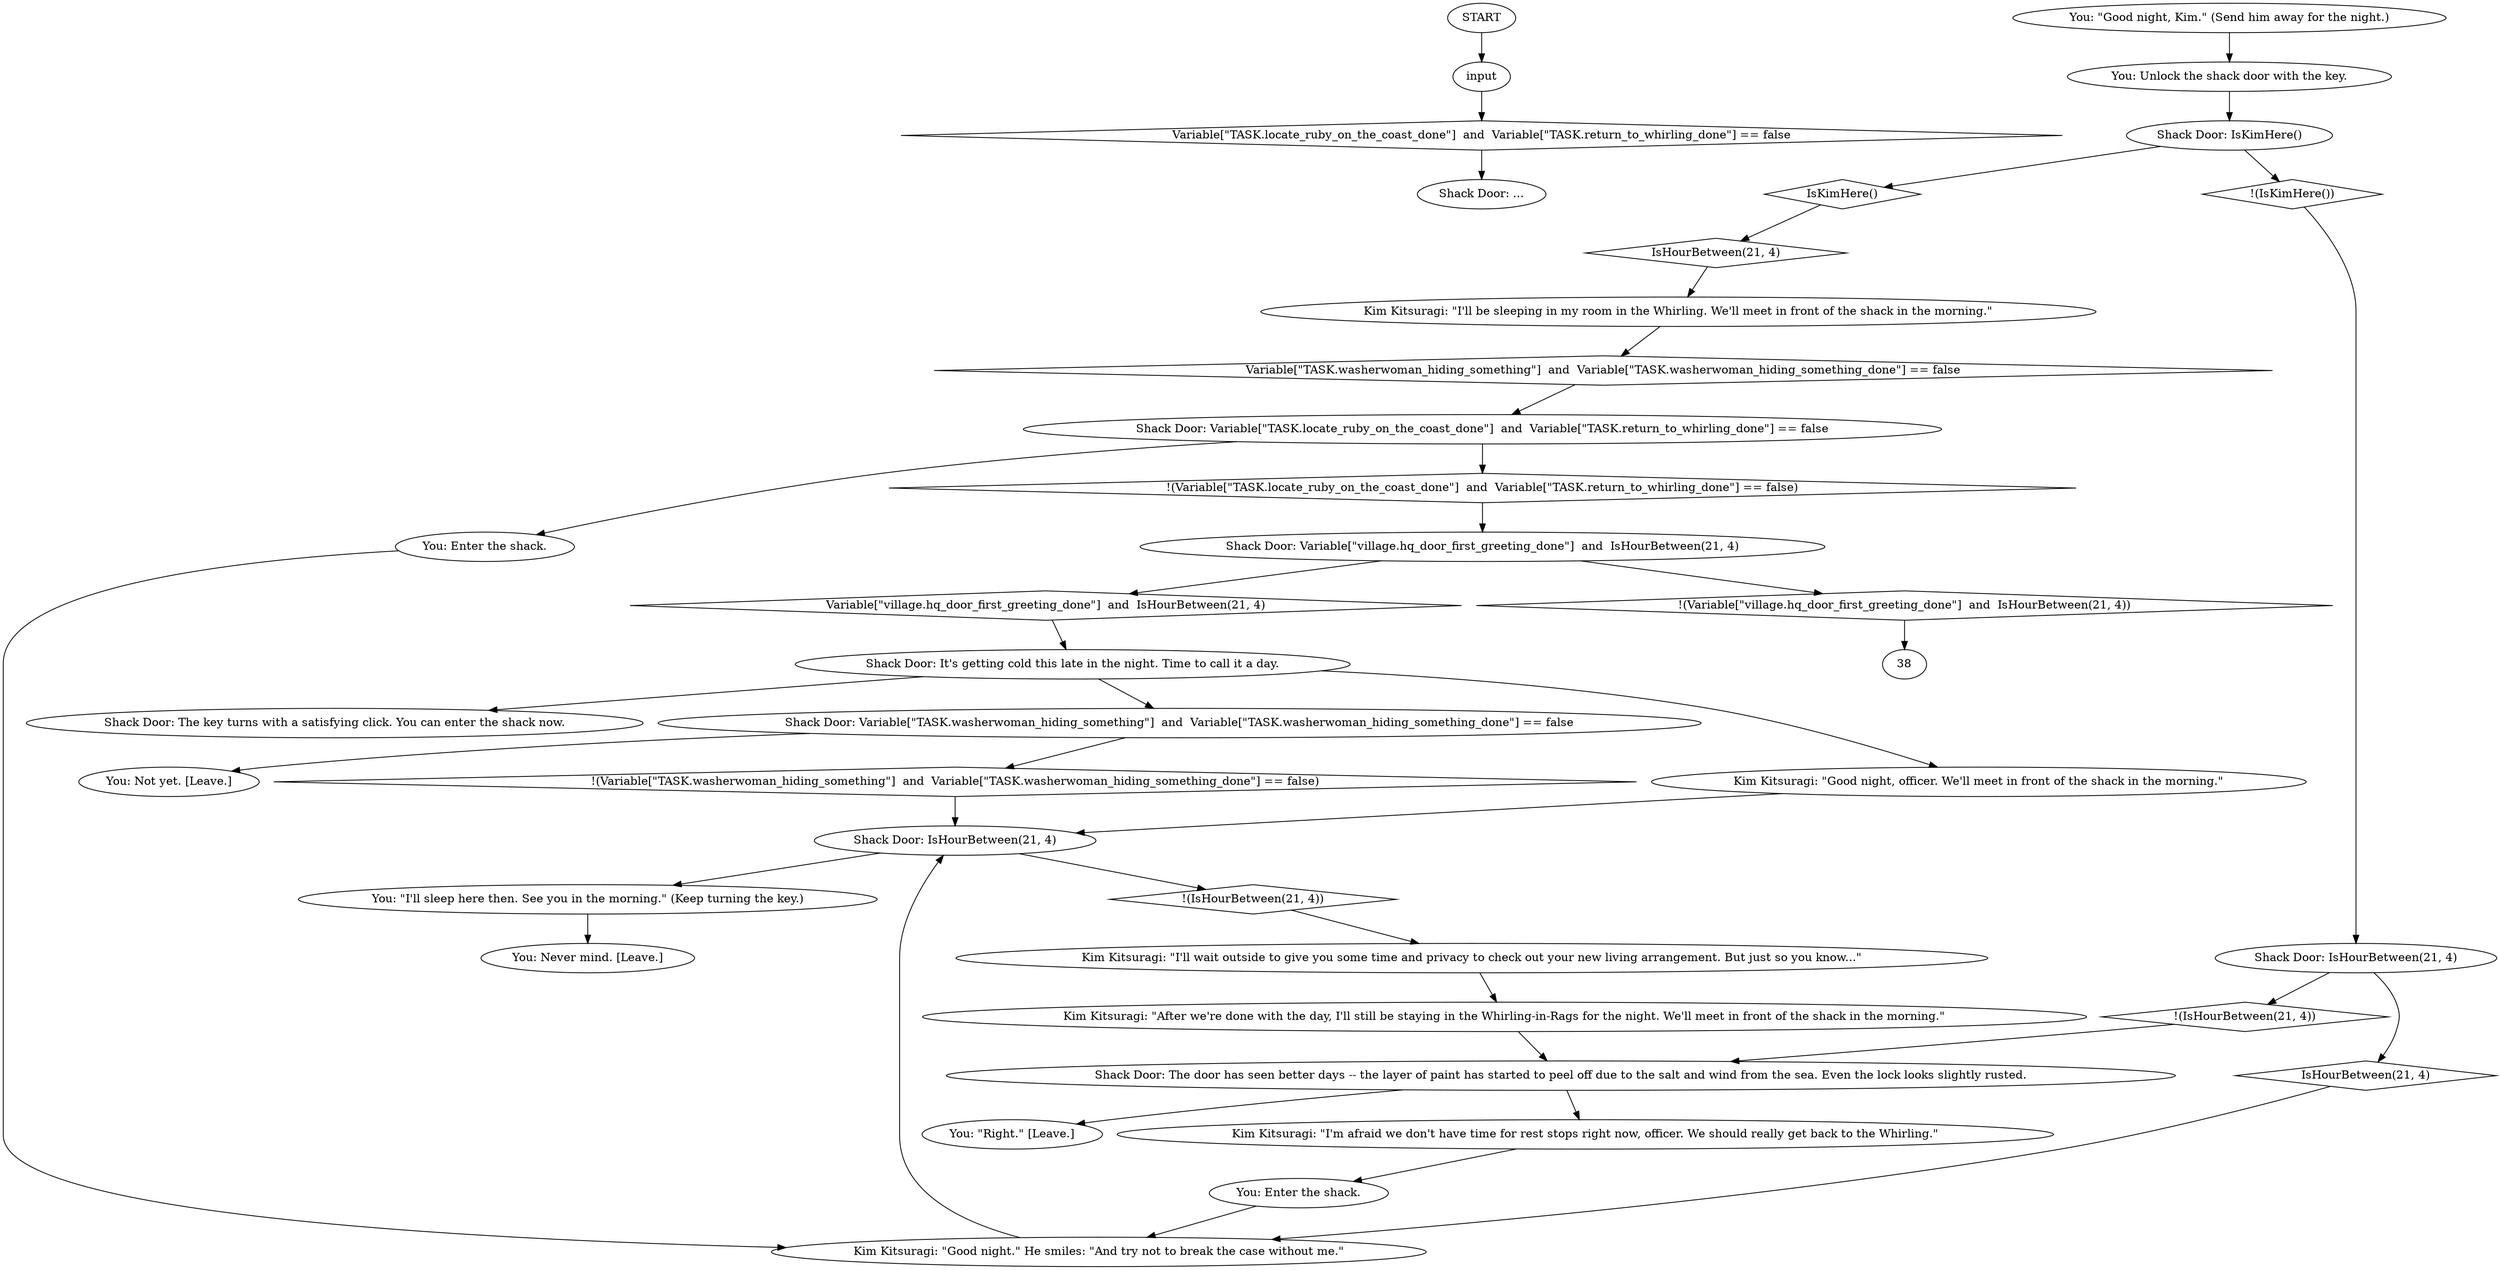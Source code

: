 # VILLAGE / SHACK DOOR
# The shack door dialogue, if you have gained access to the shack where you can sleep. It's locked until you get it from the Washerwoman.
# ==================================================
digraph G {
	  0 [label="START"];
	  1 [label="input"];
	  2 [label="Shack Door: Variable[\"village.hq_door_first_greeting_done\"]  and  IsHourBetween(21, 4)"];
	  3 [label="Variable[\"village.hq_door_first_greeting_done\"]  and  IsHourBetween(21, 4)", shape=diamond];
	  4 [label="!(Variable[\"village.hq_door_first_greeting_done\"]  and  IsHourBetween(21, 4))", shape=diamond];
	  5 [label="Shack Door: It's getting cold this late in the night. Time to call it a day."];
	  6 [label="Shack Door: IsKimHere()"];
	  7 [label="IsKimHere()", shape=diamond];
	  8 [label="!(IsKimHere())", shape=diamond];
	  9 [label="Kim Kitsuragi: \"I'll wait outside to give you some time and privacy to check out your new living arrangement. But just so you know...\""];
	  10 [label="Kim Kitsuragi: \"After we're done with the day, I'll still be staying in the Whirling-in-Rags for the night. We'll meet in front of the shack in the morning.\""];
	  11 [label="Kim Kitsuragi: \"I'll be sleeping in my room in the Whirling. We'll meet in front of the shack in the morning.\""];
	  12 [label="Shack Door: IsHourBetween(21, 4)"];
	  13 [label="IsHourBetween(21, 4)", shape=diamond];
	  14 [label="!(IsHourBetween(21, 4))", shape=diamond];
	  15 [label="You: \"Good night, Kim.\" (Send him away for the night.)"];
	  16 [label="Shack Door: Variable[\"TASK.washerwoman_hiding_something\"]  and  Variable[\"TASK.washerwoman_hiding_something_done\"] == false"];
	  17 [label="Variable[\"TASK.washerwoman_hiding_something\"]  and  Variable[\"TASK.washerwoman_hiding_something_done\"] == false", shape=diamond];
	  18 [label="!(Variable[\"TASK.washerwoman_hiding_something\"]  and  Variable[\"TASK.washerwoman_hiding_something_done\"] == false)", shape=diamond];
	  19 [label="You: Not yet. [Leave.]"];
	  20 [label="Kim Kitsuragi: \"Good night, officer. We'll meet in front of the shack in the morning.\""];
	  21 [label="You: Unlock the shack door with the key."];
	  22 [label="Kim Kitsuragi: \"I'm afraid we don't have time for rest stops right now, officer. We should really get back to the Whirling.\""];
	  23 [label="Shack Door: ..."];
	  24 [label="Kim Kitsuragi: \"Good night.\" He smiles: \"And try not to break the case without me.\""];
	  25 [label="You: Never mind. [Leave.]"];
	  26 [label="You: \"Right.\" [Leave.]"];
	  27 [label="You: Enter the shack."];
	  28 [label="Shack Door: IsHourBetween(21, 4)"];
	  29 [label="IsHourBetween(21, 4)", shape=diamond];
	  30 [label="!(IsHourBetween(21, 4))", shape=diamond];
	  31 [label="You: \"I'll sleep here then. See you in the morning.\" (Keep turning the key.)"];
	  32 [label="Shack Door: Variable[\"TASK.locate_ruby_on_the_coast_done\"]  and  Variable[\"TASK.return_to_whirling_done\"] == false"];
	  33 [label="Variable[\"TASK.locate_ruby_on_the_coast_done\"]  and  Variable[\"TASK.return_to_whirling_done\"] == false", shape=diamond];
	  34 [label="!(Variable[\"TASK.locate_ruby_on_the_coast_done\"]  and  Variable[\"TASK.return_to_whirling_done\"] == false)", shape=diamond];
	  35 [label="You: Enter the shack."];
	  36 [label="Shack Door: The key turns with a satisfying click. You can enter the shack now."];
	  37 [label="Shack Door: The door has seen better days -- the layer of paint has started to peel off due to the salt and wind from the sea. Even the lock looks slightly rusted."];
	  0 -> 1
	  1 -> 33
	  2 -> 3
	  2 -> 4
	  3 -> 5
	  4 -> 38
	  5 -> 16
	  5 -> 36
	  5 -> 20
	  6 -> 8
	  6 -> 7
	  7 -> 29
	  8 -> 12
	  9 -> 10
	  10 -> 37
	  11 -> 17
	  12 -> 13
	  12 -> 14
	  13 -> 24
	  14 -> 37
	  15 -> 21
	  16 -> 18
	  16 -> 19
	  17 -> 32
	  18 -> 28
	  20 -> 28
	  21 -> 6
	  22 -> 27
	  24 -> 28
	  27 -> 24
	  28 -> 30
	  28 -> 31
	  29 -> 11
	  30 -> 9
	  31 -> 25
	  32 -> 34
	  32 -> 35
	  33 -> 23
	  34 -> 2
	  35 -> 24
	  37 -> 26
	  37 -> 22
}

